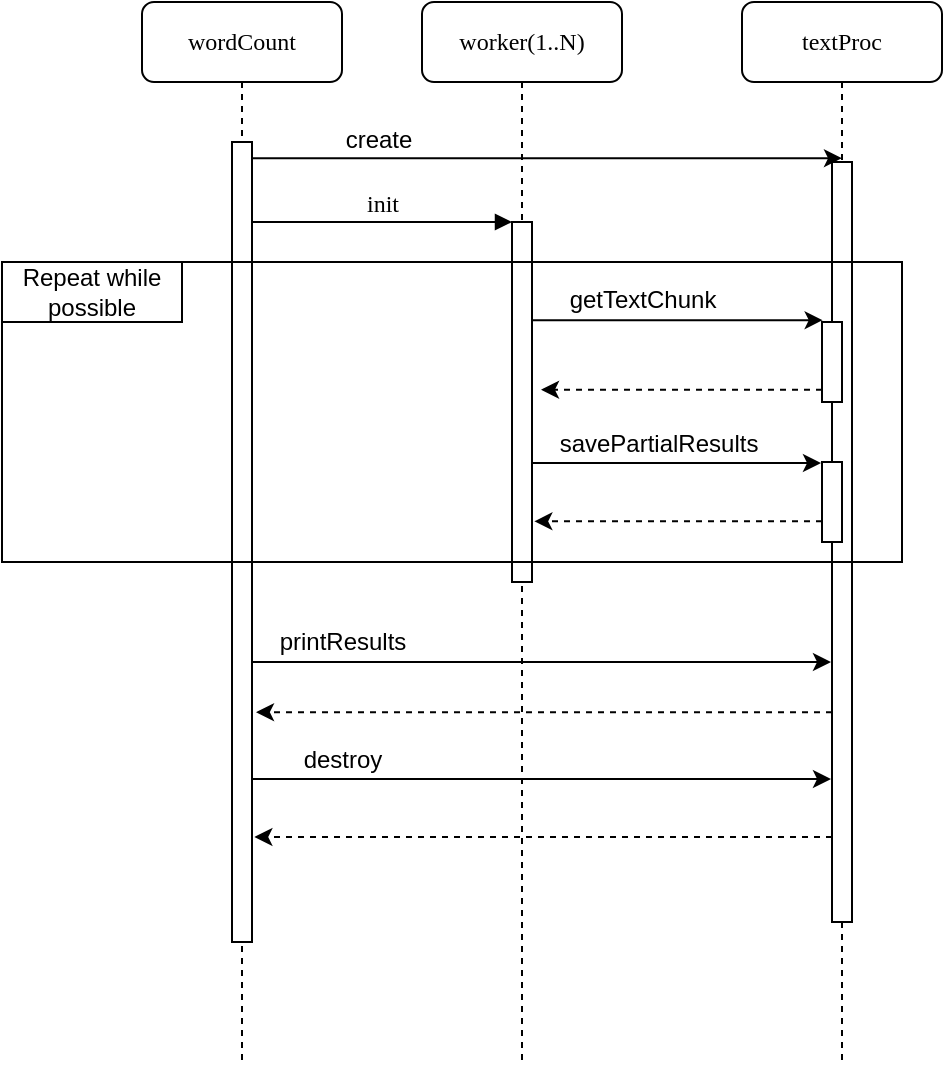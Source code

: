 <mxfile version="12.9.6" type="device"><diagram name="Page-1" id="13e1069c-82ec-6db2-03f1-153e76fe0fe0"><mxGraphModel dx="868" dy="458" grid="1" gridSize="10" guides="1" tooltips="1" connect="1" arrows="1" fold="1" page="1" pageScale="1" pageWidth="1100" pageHeight="850" background="#ffffff" math="0" shadow="0"><root><mxCell id="0"/><mxCell id="1" parent="0"/><mxCell id="7baba1c4bc27f4b0-2" value="worker(1..N)" style="shape=umlLifeline;perimeter=lifelinePerimeter;whiteSpace=wrap;html=1;container=1;collapsible=0;recursiveResize=0;outlineConnect=0;rounded=1;shadow=0;comic=0;labelBackgroundColor=none;strokeWidth=1;fontFamily=Verdana;fontSize=12;align=center;" parent="1" vertex="1"><mxGeometry x="240" y="80" width="100" height="530" as="geometry"/></mxCell><mxCell id="7baba1c4bc27f4b0-10" value="" style="html=1;points=[];perimeter=orthogonalPerimeter;rounded=0;shadow=0;comic=0;labelBackgroundColor=none;strokeWidth=1;fontFamily=Verdana;fontSize=12;align=center;" parent="7baba1c4bc27f4b0-2" vertex="1"><mxGeometry x="45" y="110" width="10" height="180" as="geometry"/></mxCell><mxCell id="7baba1c4bc27f4b0-3" value="textProc" style="shape=umlLifeline;perimeter=lifelinePerimeter;whiteSpace=wrap;html=1;container=1;collapsible=0;recursiveResize=0;outlineConnect=0;rounded=1;shadow=0;comic=0;labelBackgroundColor=none;strokeWidth=1;fontFamily=Verdana;fontSize=12;align=center;" parent="1" vertex="1"><mxGeometry x="400" y="80" width="100" height="530" as="geometry"/></mxCell><mxCell id="7baba1c4bc27f4b0-13" value="" style="html=1;points=[];perimeter=orthogonalPerimeter;rounded=0;shadow=0;comic=0;labelBackgroundColor=none;strokeWidth=1;fontFamily=Verdana;fontSize=12;align=center;" parent="7baba1c4bc27f4b0-3" vertex="1"><mxGeometry x="45" y="80" width="10" height="380" as="geometry"/></mxCell><mxCell id="0d3H7UNgxg1RrkvmcC82-4" value="" style="html=1;points=[];perimeter=orthogonalPerimeter;rounded=0;shadow=0;comic=0;labelBackgroundColor=none;strokeWidth=1;fontFamily=Verdana;fontSize=12;align=center;" vertex="1" parent="7baba1c4bc27f4b0-3"><mxGeometry x="40" y="160" width="10" height="40" as="geometry"/></mxCell><mxCell id="0d3H7UNgxg1RrkvmcC82-9" value="" style="html=1;points=[];perimeter=orthogonalPerimeter;rounded=0;shadow=0;comic=0;labelBackgroundColor=none;strokeWidth=1;fontFamily=Verdana;fontSize=12;align=center;" vertex="1" parent="7baba1c4bc27f4b0-3"><mxGeometry x="40" y="230" width="10" height="40" as="geometry"/></mxCell><mxCell id="0d3H7UNgxg1RrkvmcC82-10" style="edgeStyle=none;rounded=0;orthogonalLoop=1;jettySize=auto;html=1;entryX=-0.05;entryY=0.013;entryDx=0;entryDy=0;entryPerimeter=0;" edge="1" parent="7baba1c4bc27f4b0-3" target="0d3H7UNgxg1RrkvmcC82-9"><mxGeometry relative="1" as="geometry"><mxPoint x="-105" y="230.52" as="sourcePoint"/></mxGeometry></mxCell><mxCell id="0d3H7UNgxg1RrkvmcC82-12" value="savePartialResults" style="text;html=1;align=center;verticalAlign=middle;resizable=0;points=[];labelBackgroundColor=#ffffff;" vertex="1" connectable="0" parent="0d3H7UNgxg1RrkvmcC82-10"><mxGeometry x="-0.13" y="-1" relative="1" as="geometry"><mxPoint y="-11" as="offset"/></mxGeometry></mxCell><mxCell id="0d3H7UNgxg1RrkvmcC82-11" style="edgeStyle=none;rounded=0;orthogonalLoop=1;jettySize=auto;html=1;entryX=1.117;entryY=0.776;entryDx=0;entryDy=0;entryPerimeter=0;dashed=1;" edge="1" parent="7baba1c4bc27f4b0-3" source="0d3H7UNgxg1RrkvmcC82-9"><mxGeometry relative="1" as="geometry"><mxPoint x="-103.83" y="259.68" as="targetPoint"/></mxGeometry></mxCell><mxCell id="7baba1c4bc27f4b0-8" value="wordCount" style="shape=umlLifeline;perimeter=lifelinePerimeter;whiteSpace=wrap;html=1;container=1;collapsible=0;recursiveResize=0;outlineConnect=0;rounded=1;shadow=0;comic=0;labelBackgroundColor=none;strokeWidth=1;fontFamily=Verdana;fontSize=12;align=center;" parent="1" vertex="1"><mxGeometry x="100" y="80" width="100" height="530" as="geometry"/></mxCell><mxCell id="7baba1c4bc27f4b0-9" value="" style="html=1;points=[];perimeter=orthogonalPerimeter;rounded=0;shadow=0;comic=0;labelBackgroundColor=none;strokeWidth=1;fontFamily=Verdana;fontSize=12;align=center;" parent="7baba1c4bc27f4b0-8" vertex="1"><mxGeometry x="45" y="70" width="10" height="400" as="geometry"/></mxCell><mxCell id="7baba1c4bc27f4b0-11" value="init" style="html=1;verticalAlign=bottom;endArrow=block;entryX=0;entryY=0;labelBackgroundColor=none;fontFamily=Verdana;fontSize=12;edgeStyle=elbowEdgeStyle;elbow=vertical;" parent="1" source="7baba1c4bc27f4b0-9" target="7baba1c4bc27f4b0-10" edge="1"><mxGeometry relative="1" as="geometry"><mxPoint x="220" y="190" as="sourcePoint"/></mxGeometry></mxCell><mxCell id="0d3H7UNgxg1RrkvmcC82-1" style="rounded=0;orthogonalLoop=1;jettySize=auto;html=1;entryX=0.5;entryY=-0.005;entryDx=0;entryDy=0;entryPerimeter=0;" edge="1" parent="1" source="7baba1c4bc27f4b0-9" target="7baba1c4bc27f4b0-13"><mxGeometry relative="1" as="geometry"/></mxCell><mxCell id="0d3H7UNgxg1RrkvmcC82-2" value="create" style="text;html=1;align=center;verticalAlign=middle;resizable=0;points=[];labelBackgroundColor=#ffffff;" vertex="1" connectable="0" parent="0d3H7UNgxg1RrkvmcC82-1"><mxGeometry x="-0.573" y="3" relative="1" as="geometry"><mxPoint y="-6" as="offset"/></mxGeometry></mxCell><mxCell id="0d3H7UNgxg1RrkvmcC82-5" style="edgeStyle=none;rounded=0;orthogonalLoop=1;jettySize=auto;html=1;entryX=0.033;entryY=-0.023;entryDx=0;entryDy=0;entryPerimeter=0;" edge="1" parent="1" source="7baba1c4bc27f4b0-10" target="0d3H7UNgxg1RrkvmcC82-4"><mxGeometry relative="1" as="geometry"/></mxCell><mxCell id="0d3H7UNgxg1RrkvmcC82-6" value="getTextChunk" style="text;html=1;align=center;verticalAlign=middle;resizable=0;points=[];labelBackgroundColor=#ffffff;" vertex="1" connectable="0" parent="0d3H7UNgxg1RrkvmcC82-5"><mxGeometry x="-0.253" y="2" relative="1" as="geometry"><mxPoint y="-8" as="offset"/></mxGeometry></mxCell><mxCell id="0d3H7UNgxg1RrkvmcC82-8" style="edgeStyle=none;rounded=0;orthogonalLoop=1;jettySize=auto;html=1;entryX=1.45;entryY=0.466;entryDx=0;entryDy=0;entryPerimeter=0;dashed=1;" edge="1" parent="1" source="0d3H7UNgxg1RrkvmcC82-4" target="7baba1c4bc27f4b0-10"><mxGeometry relative="1" as="geometry"/></mxCell><mxCell id="0d3H7UNgxg1RrkvmcC82-16" value="" style="rounded=0;whiteSpace=wrap;html=1;fillColor=none;" vertex="1" parent="1"><mxGeometry x="30" y="210" width="450" height="150" as="geometry"/></mxCell><mxCell id="0d3H7UNgxg1RrkvmcC82-18" value="Repeat while&lt;br&gt;possible" style="rounded=0;whiteSpace=wrap;html=1;fillColor=none;" vertex="1" parent="1"><mxGeometry x="30" y="210" width="90" height="30" as="geometry"/></mxCell><mxCell id="0d3H7UNgxg1RrkvmcC82-19" style="edgeStyle=none;rounded=0;orthogonalLoop=1;jettySize=auto;html=1;entryX=-0.05;entryY=0.534;entryDx=0;entryDy=0;entryPerimeter=0;" edge="1" parent="1"><mxGeometry relative="1" as="geometry"><mxPoint x="155" y="410.0" as="sourcePoint"/><mxPoint x="444.5" y="410.0" as="targetPoint"/></mxGeometry></mxCell><mxCell id="0d3H7UNgxg1RrkvmcC82-20" value="printResults" style="text;html=1;align=center;verticalAlign=middle;resizable=0;points=[];labelBackgroundColor=#ffffff;" vertex="1" connectable="0" parent="0d3H7UNgxg1RrkvmcC82-19"><mxGeometry x="-0.595" y="2" relative="1" as="geometry"><mxPoint x="-13.33" y="-8.3" as="offset"/></mxGeometry></mxCell><mxCell id="0d3H7UNgxg1RrkvmcC82-21" style="edgeStyle=none;rounded=0;orthogonalLoop=1;jettySize=auto;html=1;entryX=1.2;entryY=0.595;entryDx=0;entryDy=0;entryPerimeter=0;dashed=1;" edge="1" parent="1"><mxGeometry relative="1" as="geometry"><mxPoint x="445" y="435.08" as="sourcePoint"/><mxPoint x="157" y="435.08" as="targetPoint"/></mxGeometry></mxCell><mxCell id="0d3H7UNgxg1RrkvmcC82-22" style="edgeStyle=none;rounded=0;orthogonalLoop=1;jettySize=auto;html=1;entryX=-0.05;entryY=0.688;entryDx=0;entryDy=0;entryPerimeter=0;" edge="1" parent="1"><mxGeometry relative="1" as="geometry"><mxPoint x="155" y="468.52" as="sourcePoint"/><mxPoint x="444.5" y="468.52" as="targetPoint"/></mxGeometry></mxCell><mxCell id="0d3H7UNgxg1RrkvmcC82-23" value="destroy" style="text;html=1;align=center;verticalAlign=middle;resizable=0;points=[];labelBackgroundColor=#ffffff;" vertex="1" connectable="0" parent="0d3H7UNgxg1RrkvmcC82-22"><mxGeometry x="-0.698" y="-1" relative="1" as="geometry"><mxPoint x="1.67" y="-10.6" as="offset"/></mxGeometry></mxCell><mxCell id="0d3H7UNgxg1RrkvmcC82-24" style="edgeStyle=none;rounded=0;orthogonalLoop=1;jettySize=auto;html=1;entryX=1.117;entryY=0.751;entryDx=0;entryDy=0;entryPerimeter=0;dashed=1;" edge="1" parent="1"><mxGeometry relative="1" as="geometry"><mxPoint x="445" y="497.48" as="sourcePoint"/><mxPoint x="156.17" y="497.48" as="targetPoint"/></mxGeometry></mxCell></root></mxGraphModel></diagram></mxfile>